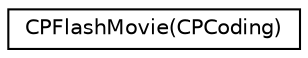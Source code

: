 digraph "Graphical Class Hierarchy"
{
  edge [fontname="Helvetica",fontsize="10",labelfontname="Helvetica",labelfontsize="10"];
  node [fontname="Helvetica",fontsize="10",shape=record];
  rankdir="LR";
  Node1 [label="CPFlashMovie(CPCoding)",height=0.2,width=0.4,color="black", fillcolor="white", style="filled",URL="$category_c_p_flash_movie_07_c_p_coding_08.html"];
}
